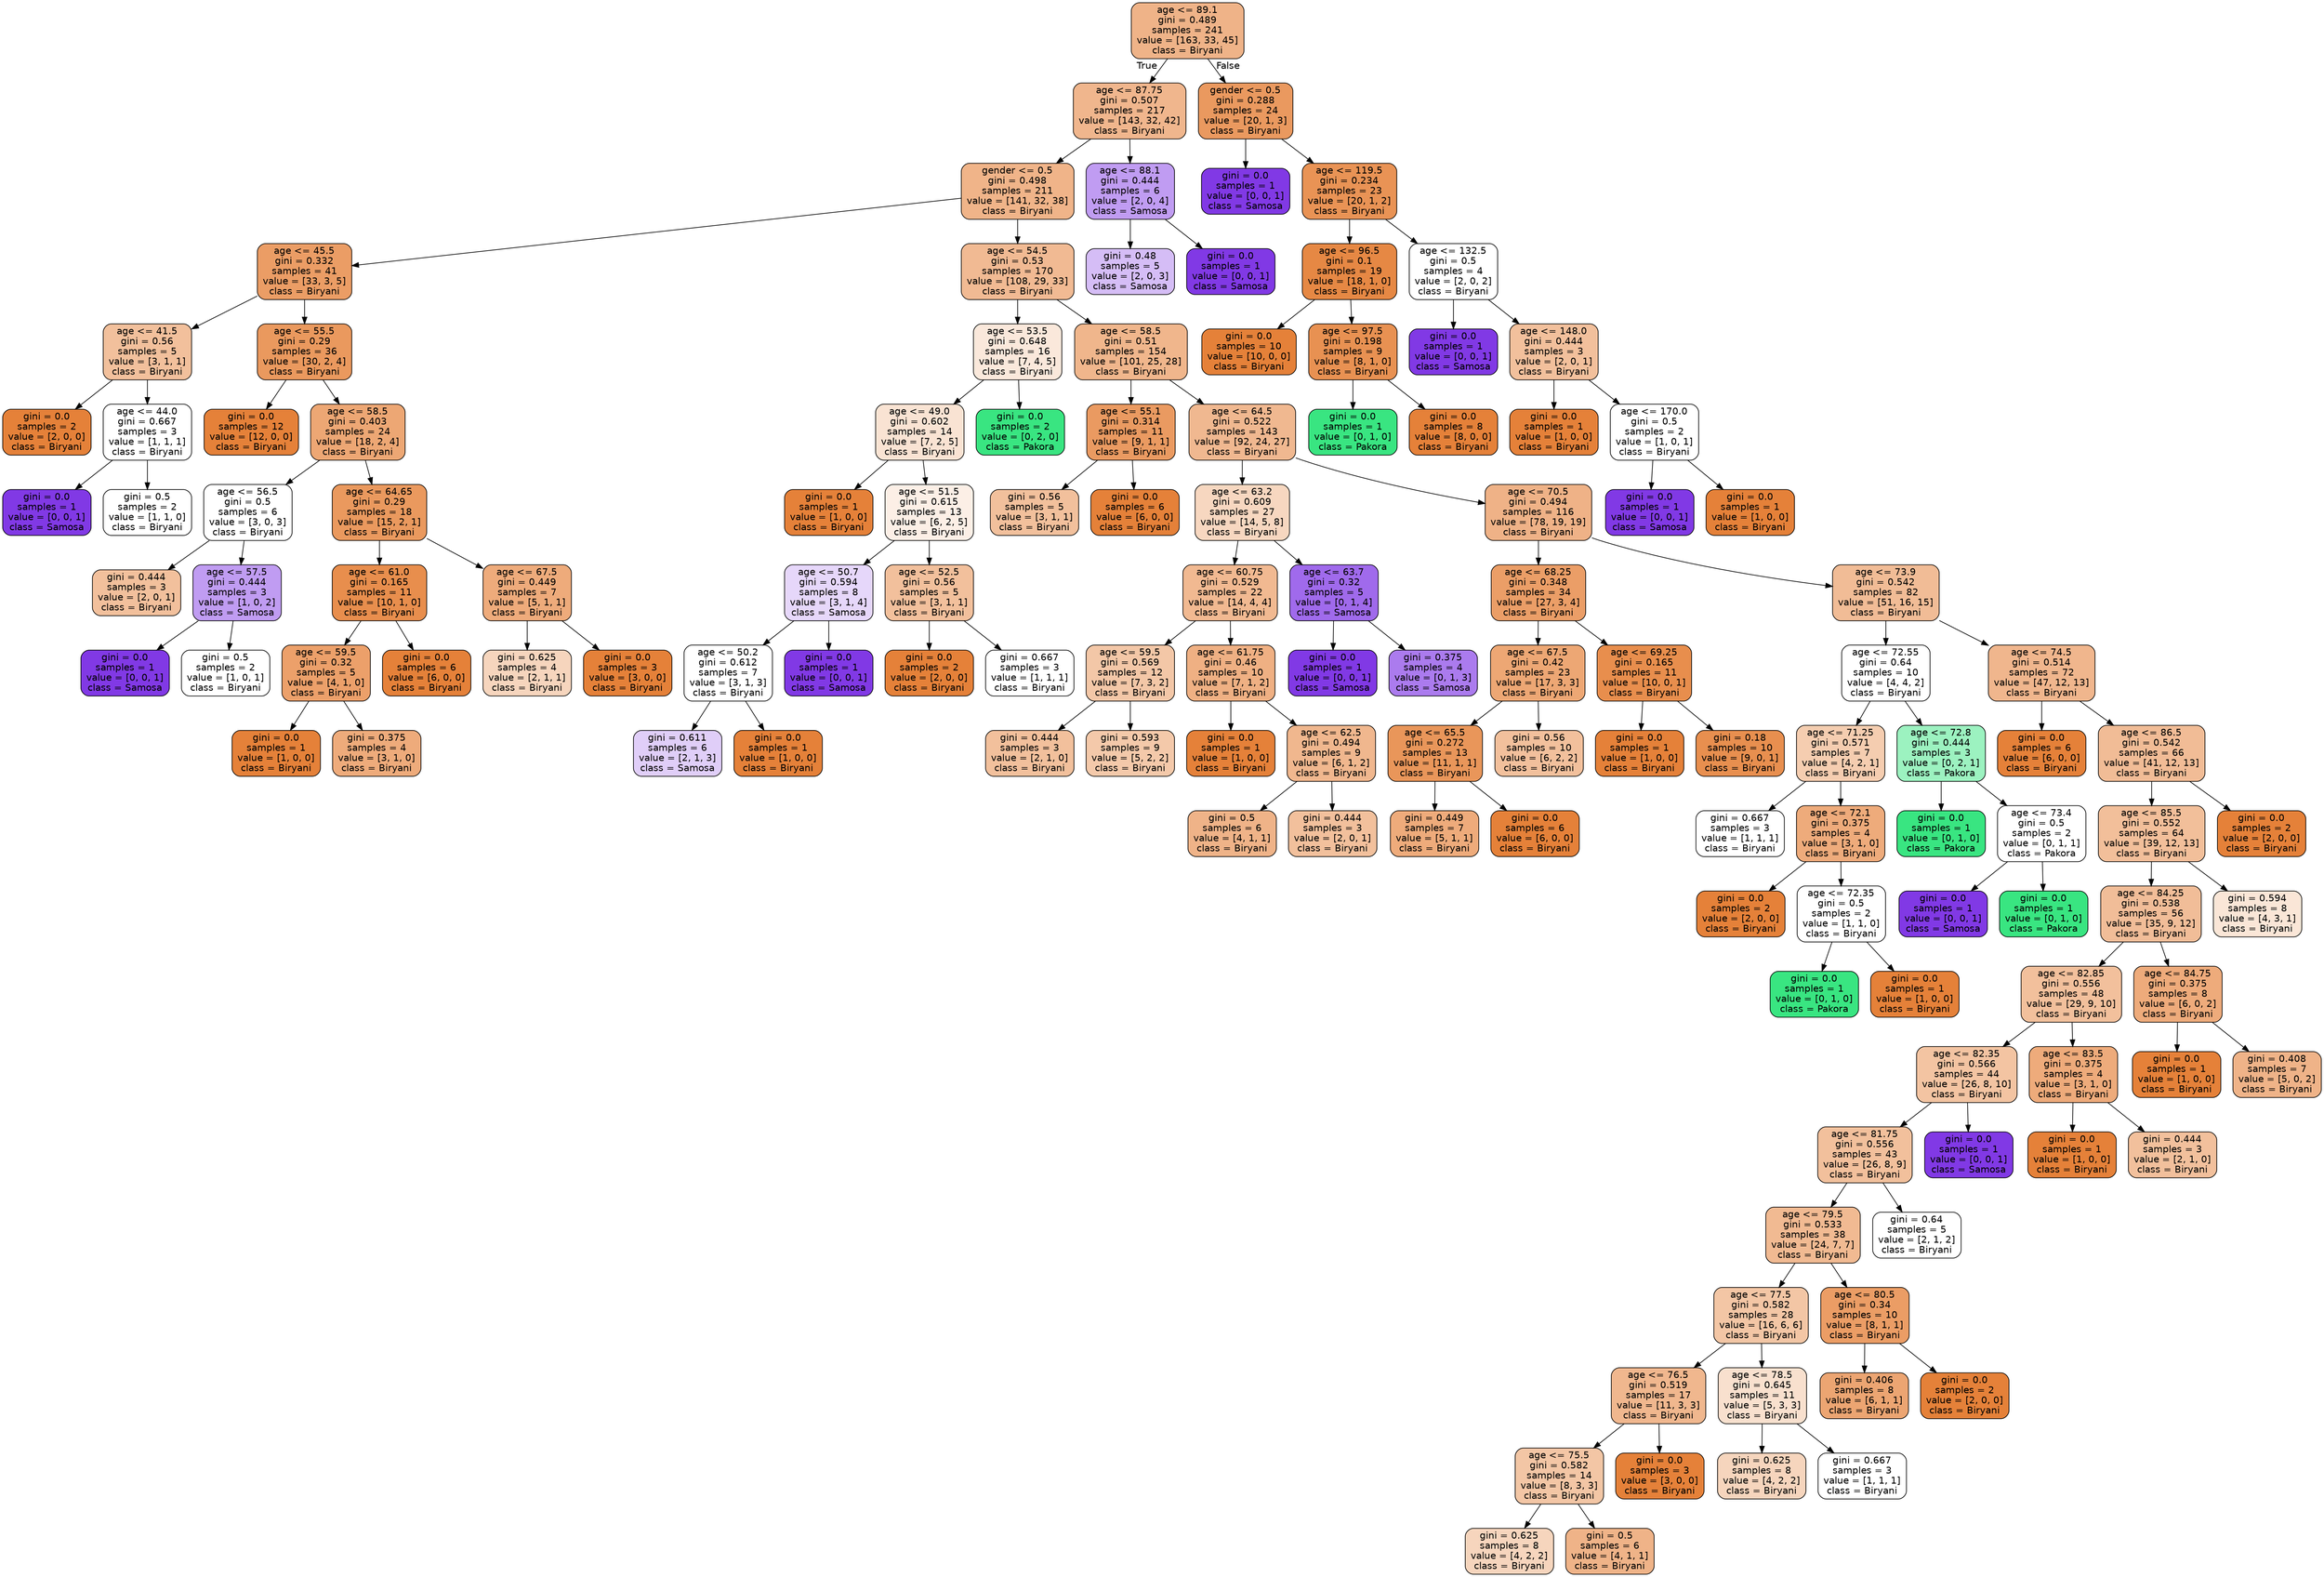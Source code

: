 digraph Tree {
node [shape=box, style="filled, rounded", color="black", fontname="helvetica"] ;
edge [fontname="helvetica"] ;
0 [label="age <= 89.1\ngini = 0.489\nsamples = 241\nvalue = [163, 33, 45]\nclass = Biryani", fillcolor="#efb388"] ;
1 [label="age <= 87.75\ngini = 0.507\nsamples = 217\nvalue = [143, 32, 42]\nclass = Biryani", fillcolor="#f0b68d"] ;
0 -> 1 [labeldistance=2.5, labelangle=45, headlabel="True"] ;
2 [label="gender <= 0.5\ngini = 0.498\nsamples = 211\nvalue = [141, 32, 38]\nclass = Biryani", fillcolor="#f0b489"] ;
1 -> 2 ;
3 [label="age <= 45.5\ngini = 0.332\nsamples = 41\nvalue = [33, 3, 5]\nclass = Biryani", fillcolor="#eb9d65"] ;
2 -> 3 ;
4 [label="age <= 41.5\ngini = 0.56\nsamples = 5\nvalue = [3, 1, 1]\nclass = Biryani", fillcolor="#f2c09c"] ;
3 -> 4 ;
5 [label="gini = 0.0\nsamples = 2\nvalue = [2, 0, 0]\nclass = Biryani", fillcolor="#e58139"] ;
4 -> 5 ;
6 [label="age <= 44.0\ngini = 0.667\nsamples = 3\nvalue = [1, 1, 1]\nclass = Biryani", fillcolor="#ffffff"] ;
4 -> 6 ;
7 [label="gini = 0.0\nsamples = 1\nvalue = [0, 0, 1]\nclass = Samosa", fillcolor="#8139e5"] ;
6 -> 7 ;
8 [label="gini = 0.5\nsamples = 2\nvalue = [1, 1, 0]\nclass = Biryani", fillcolor="#ffffff"] ;
6 -> 8 ;
9 [label="age <= 55.5\ngini = 0.29\nsamples = 36\nvalue = [30, 2, 4]\nclass = Biryani", fillcolor="#ea995e"] ;
3 -> 9 ;
10 [label="gini = 0.0\nsamples = 12\nvalue = [12, 0, 0]\nclass = Biryani", fillcolor="#e58139"] ;
9 -> 10 ;
11 [label="age <= 58.5\ngini = 0.403\nsamples = 24\nvalue = [18, 2, 4]\nclass = Biryani", fillcolor="#eda774"] ;
9 -> 11 ;
12 [label="age <= 56.5\ngini = 0.5\nsamples = 6\nvalue = [3, 0, 3]\nclass = Biryani", fillcolor="#ffffff"] ;
11 -> 12 ;
13 [label="gini = 0.444\nsamples = 3\nvalue = [2, 0, 1]\nclass = Biryani", fillcolor="#f2c09c"] ;
12 -> 13 ;
14 [label="age <= 57.5\ngini = 0.444\nsamples = 3\nvalue = [1, 0, 2]\nclass = Samosa", fillcolor="#c09cf2"] ;
12 -> 14 ;
15 [label="gini = 0.0\nsamples = 1\nvalue = [0, 0, 1]\nclass = Samosa", fillcolor="#8139e5"] ;
14 -> 15 ;
16 [label="gini = 0.5\nsamples = 2\nvalue = [1, 0, 1]\nclass = Biryani", fillcolor="#ffffff"] ;
14 -> 16 ;
17 [label="age <= 64.65\ngini = 0.29\nsamples = 18\nvalue = [15, 2, 1]\nclass = Biryani", fillcolor="#ea995e"] ;
11 -> 17 ;
18 [label="age <= 61.0\ngini = 0.165\nsamples = 11\nvalue = [10, 1, 0]\nclass = Biryani", fillcolor="#e88e4d"] ;
17 -> 18 ;
19 [label="age <= 59.5\ngini = 0.32\nsamples = 5\nvalue = [4, 1, 0]\nclass = Biryani", fillcolor="#eca06a"] ;
18 -> 19 ;
20 [label="gini = 0.0\nsamples = 1\nvalue = [1, 0, 0]\nclass = Biryani", fillcolor="#e58139"] ;
19 -> 20 ;
21 [label="gini = 0.375\nsamples = 4\nvalue = [3, 1, 0]\nclass = Biryani", fillcolor="#eeab7b"] ;
19 -> 21 ;
22 [label="gini = 0.0\nsamples = 6\nvalue = [6, 0, 0]\nclass = Biryani", fillcolor="#e58139"] ;
18 -> 22 ;
23 [label="age <= 67.5\ngini = 0.449\nsamples = 7\nvalue = [5, 1, 1]\nclass = Biryani", fillcolor="#eeab7b"] ;
17 -> 23 ;
24 [label="gini = 0.625\nsamples = 4\nvalue = [2, 1, 1]\nclass = Biryani", fillcolor="#f6d5bd"] ;
23 -> 24 ;
25 [label="gini = 0.0\nsamples = 3\nvalue = [3, 0, 0]\nclass = Biryani", fillcolor="#e58139"] ;
23 -> 25 ;
26 [label="age <= 54.5\ngini = 0.53\nsamples = 170\nvalue = [108, 29, 33]\nclass = Biryani", fillcolor="#f1ba93"] ;
2 -> 26 ;
27 [label="age <= 53.5\ngini = 0.648\nsamples = 16\nvalue = [7, 4, 5]\nclass = Biryani", fillcolor="#fae8db"] ;
26 -> 27 ;
28 [label="age <= 49.0\ngini = 0.602\nsamples = 14\nvalue = [7, 2, 5]\nclass = Biryani", fillcolor="#f9e3d3"] ;
27 -> 28 ;
29 [label="gini = 0.0\nsamples = 1\nvalue = [1, 0, 0]\nclass = Biryani", fillcolor="#e58139"] ;
28 -> 29 ;
30 [label="age <= 51.5\ngini = 0.615\nsamples = 13\nvalue = [6, 2, 5]\nclass = Biryani", fillcolor="#fcefe6"] ;
28 -> 30 ;
31 [label="age <= 50.7\ngini = 0.594\nsamples = 8\nvalue = [3, 1, 4]\nclass = Samosa", fillcolor="#e6d7fa"] ;
30 -> 31 ;
32 [label="age <= 50.2\ngini = 0.612\nsamples = 7\nvalue = [3, 1, 3]\nclass = Biryani", fillcolor="#ffffff"] ;
31 -> 32 ;
33 [label="gini = 0.611\nsamples = 6\nvalue = [2, 1, 3]\nclass = Samosa", fillcolor="#e0cef8"] ;
32 -> 33 ;
34 [label="gini = 0.0\nsamples = 1\nvalue = [1, 0, 0]\nclass = Biryani", fillcolor="#e58139"] ;
32 -> 34 ;
35 [label="gini = 0.0\nsamples = 1\nvalue = [0, 0, 1]\nclass = Samosa", fillcolor="#8139e5"] ;
31 -> 35 ;
36 [label="age <= 52.5\ngini = 0.56\nsamples = 5\nvalue = [3, 1, 1]\nclass = Biryani", fillcolor="#f2c09c"] ;
30 -> 36 ;
37 [label="gini = 0.0\nsamples = 2\nvalue = [2, 0, 0]\nclass = Biryani", fillcolor="#e58139"] ;
36 -> 37 ;
38 [label="gini = 0.667\nsamples = 3\nvalue = [1, 1, 1]\nclass = Biryani", fillcolor="#ffffff"] ;
36 -> 38 ;
39 [label="gini = 0.0\nsamples = 2\nvalue = [0, 2, 0]\nclass = Pakora", fillcolor="#39e581"] ;
27 -> 39 ;
40 [label="age <= 58.5\ngini = 0.51\nsamples = 154\nvalue = [101, 25, 28]\nclass = Biryani", fillcolor="#f0b68c"] ;
26 -> 40 ;
41 [label="age <= 55.1\ngini = 0.314\nsamples = 11\nvalue = [9, 1, 1]\nclass = Biryani", fillcolor="#ea9a61"] ;
40 -> 41 ;
42 [label="gini = 0.56\nsamples = 5\nvalue = [3, 1, 1]\nclass = Biryani", fillcolor="#f2c09c"] ;
41 -> 42 ;
43 [label="gini = 0.0\nsamples = 6\nvalue = [6, 0, 0]\nclass = Biryani", fillcolor="#e58139"] ;
41 -> 43 ;
44 [label="age <= 64.5\ngini = 0.522\nsamples = 143\nvalue = [92, 24, 27]\nclass = Biryani", fillcolor="#f0b890"] ;
40 -> 44 ;
45 [label="age <= 63.2\ngini = 0.609\nsamples = 27\nvalue = [14, 5, 8]\nclass = Biryani", fillcolor="#f7d7c0"] ;
44 -> 45 ;
46 [label="age <= 60.75\ngini = 0.529\nsamples = 22\nvalue = [14, 4, 4]\nclass = Biryani", fillcolor="#f1b991"] ;
45 -> 46 ;
47 [label="age <= 59.5\ngini = 0.569\nsamples = 12\nvalue = [7, 3, 2]\nclass = Biryani", fillcolor="#f3c7a7"] ;
46 -> 47 ;
48 [label="gini = 0.444\nsamples = 3\nvalue = [2, 1, 0]\nclass = Biryani", fillcolor="#f2c09c"] ;
47 -> 48 ;
49 [label="gini = 0.593\nsamples = 9\nvalue = [5, 2, 2]\nclass = Biryani", fillcolor="#f4c9aa"] ;
47 -> 49 ;
50 [label="age <= 61.75\ngini = 0.46\nsamples = 10\nvalue = [7, 1, 2]\nclass = Biryani", fillcolor="#efb083"] ;
46 -> 50 ;
51 [label="gini = 0.0\nsamples = 1\nvalue = [1, 0, 0]\nclass = Biryani", fillcolor="#e58139"] ;
50 -> 51 ;
52 [label="age <= 62.5\ngini = 0.494\nsamples = 9\nvalue = [6, 1, 2]\nclass = Biryani", fillcolor="#f0b78e"] ;
50 -> 52 ;
53 [label="gini = 0.5\nsamples = 6\nvalue = [4, 1, 1]\nclass = Biryani", fillcolor="#efb388"] ;
52 -> 53 ;
54 [label="gini = 0.444\nsamples = 3\nvalue = [2, 0, 1]\nclass = Biryani", fillcolor="#f2c09c"] ;
52 -> 54 ;
55 [label="age <= 63.7\ngini = 0.32\nsamples = 5\nvalue = [0, 1, 4]\nclass = Samosa", fillcolor="#a06aec"] ;
45 -> 55 ;
56 [label="gini = 0.0\nsamples = 1\nvalue = [0, 0, 1]\nclass = Samosa", fillcolor="#8139e5"] ;
55 -> 56 ;
57 [label="gini = 0.375\nsamples = 4\nvalue = [0, 1, 3]\nclass = Samosa", fillcolor="#ab7bee"] ;
55 -> 57 ;
58 [label="age <= 70.5\ngini = 0.494\nsamples = 116\nvalue = [78, 19, 19]\nclass = Biryani", fillcolor="#efb287"] ;
44 -> 58 ;
59 [label="age <= 68.25\ngini = 0.348\nsamples = 34\nvalue = [27, 3, 4]\nclass = Biryani", fillcolor="#eb9e67"] ;
58 -> 59 ;
60 [label="age <= 67.5\ngini = 0.42\nsamples = 23\nvalue = [17, 3, 3]\nclass = Biryani", fillcolor="#eda774"] ;
59 -> 60 ;
61 [label="age <= 65.5\ngini = 0.272\nsamples = 13\nvalue = [11, 1, 1]\nclass = Biryani", fillcolor="#e9965a"] ;
60 -> 61 ;
62 [label="gini = 0.449\nsamples = 7\nvalue = [5, 1, 1]\nclass = Biryani", fillcolor="#eeab7b"] ;
61 -> 62 ;
63 [label="gini = 0.0\nsamples = 6\nvalue = [6, 0, 0]\nclass = Biryani", fillcolor="#e58139"] ;
61 -> 63 ;
64 [label="gini = 0.56\nsamples = 10\nvalue = [6, 2, 2]\nclass = Biryani", fillcolor="#f2c09c"] ;
60 -> 64 ;
65 [label="age <= 69.25\ngini = 0.165\nsamples = 11\nvalue = [10, 0, 1]\nclass = Biryani", fillcolor="#e88e4d"] ;
59 -> 65 ;
66 [label="gini = 0.0\nsamples = 1\nvalue = [1, 0, 0]\nclass = Biryani", fillcolor="#e58139"] ;
65 -> 66 ;
67 [label="gini = 0.18\nsamples = 10\nvalue = [9, 0, 1]\nclass = Biryani", fillcolor="#e88f4f"] ;
65 -> 67 ;
68 [label="age <= 73.9\ngini = 0.542\nsamples = 82\nvalue = [51, 16, 15]\nclass = Biryani", fillcolor="#f1bc96"] ;
58 -> 68 ;
69 [label="age <= 72.55\ngini = 0.64\nsamples = 10\nvalue = [4, 4, 2]\nclass = Biryani", fillcolor="#ffffff"] ;
68 -> 69 ;
70 [label="age <= 71.25\ngini = 0.571\nsamples = 7\nvalue = [4, 2, 1]\nclass = Biryani", fillcolor="#f5cdb0"] ;
69 -> 70 ;
71 [label="gini = 0.667\nsamples = 3\nvalue = [1, 1, 1]\nclass = Biryani", fillcolor="#ffffff"] ;
70 -> 71 ;
72 [label="age <= 72.1\ngini = 0.375\nsamples = 4\nvalue = [3, 1, 0]\nclass = Biryani", fillcolor="#eeab7b"] ;
70 -> 72 ;
73 [label="gini = 0.0\nsamples = 2\nvalue = [2, 0, 0]\nclass = Biryani", fillcolor="#e58139"] ;
72 -> 73 ;
74 [label="age <= 72.35\ngini = 0.5\nsamples = 2\nvalue = [1, 1, 0]\nclass = Biryani", fillcolor="#ffffff"] ;
72 -> 74 ;
75 [label="gini = 0.0\nsamples = 1\nvalue = [0, 1, 0]\nclass = Pakora", fillcolor="#39e581"] ;
74 -> 75 ;
76 [label="gini = 0.0\nsamples = 1\nvalue = [1, 0, 0]\nclass = Biryani", fillcolor="#e58139"] ;
74 -> 76 ;
77 [label="age <= 72.8\ngini = 0.444\nsamples = 3\nvalue = [0, 2, 1]\nclass = Pakora", fillcolor="#9cf2c0"] ;
69 -> 77 ;
78 [label="gini = 0.0\nsamples = 1\nvalue = [0, 1, 0]\nclass = Pakora", fillcolor="#39e581"] ;
77 -> 78 ;
79 [label="age <= 73.4\ngini = 0.5\nsamples = 2\nvalue = [0, 1, 1]\nclass = Pakora", fillcolor="#ffffff"] ;
77 -> 79 ;
80 [label="gini = 0.0\nsamples = 1\nvalue = [0, 0, 1]\nclass = Samosa", fillcolor="#8139e5"] ;
79 -> 80 ;
81 [label="gini = 0.0\nsamples = 1\nvalue = [0, 1, 0]\nclass = Pakora", fillcolor="#39e581"] ;
79 -> 81 ;
82 [label="age <= 74.5\ngini = 0.514\nsamples = 72\nvalue = [47, 12, 13]\nclass = Biryani", fillcolor="#f0b68d"] ;
68 -> 82 ;
83 [label="gini = 0.0\nsamples = 6\nvalue = [6, 0, 0]\nclass = Biryani", fillcolor="#e58139"] ;
82 -> 83 ;
84 [label="age <= 86.5\ngini = 0.542\nsamples = 66\nvalue = [41, 12, 13]\nclass = Biryani", fillcolor="#f1bc96"] ;
82 -> 84 ;
85 [label="age <= 85.5\ngini = 0.552\nsamples = 64\nvalue = [39, 12, 13]\nclass = Biryani", fillcolor="#f2bf9a"] ;
84 -> 85 ;
86 [label="age <= 84.25\ngini = 0.538\nsamples = 56\nvalue = [35, 9, 12]\nclass = Biryani", fillcolor="#f1bd98"] ;
85 -> 86 ;
87 [label="age <= 82.85\ngini = 0.556\nsamples = 48\nvalue = [29, 9, 10]\nclass = Biryani", fillcolor="#f2c09c"] ;
86 -> 87 ;
88 [label="age <= 82.35\ngini = 0.566\nsamples = 44\nvalue = [26, 8, 10]\nclass = Biryani", fillcolor="#f3c4a2"] ;
87 -> 88 ;
89 [label="age <= 81.75\ngini = 0.556\nsamples = 43\nvalue = [26, 8, 9]\nclass = Biryani", fillcolor="#f2c09c"] ;
88 -> 89 ;
90 [label="age <= 79.5\ngini = 0.533\nsamples = 38\nvalue = [24, 7, 7]\nclass = Biryani", fillcolor="#f1ba92"] ;
89 -> 90 ;
91 [label="age <= 77.5\ngini = 0.582\nsamples = 28\nvalue = [16, 6, 6]\nclass = Biryani", fillcolor="#f3c6a5"] ;
90 -> 91 ;
92 [label="age <= 76.5\ngini = 0.519\nsamples = 17\nvalue = [11, 3, 3]\nclass = Biryani", fillcolor="#f0b78e"] ;
91 -> 92 ;
93 [label="age <= 75.5\ngini = 0.582\nsamples = 14\nvalue = [8, 3, 3]\nclass = Biryani", fillcolor="#f3c6a5"] ;
92 -> 93 ;
94 [label="gini = 0.625\nsamples = 8\nvalue = [4, 2, 2]\nclass = Biryani", fillcolor="#f6d5bd"] ;
93 -> 94 ;
95 [label="gini = 0.5\nsamples = 6\nvalue = [4, 1, 1]\nclass = Biryani", fillcolor="#efb388"] ;
93 -> 95 ;
96 [label="gini = 0.0\nsamples = 3\nvalue = [3, 0, 0]\nclass = Biryani", fillcolor="#e58139"] ;
92 -> 96 ;
97 [label="age <= 78.5\ngini = 0.645\nsamples = 11\nvalue = [5, 3, 3]\nclass = Biryani", fillcolor="#f8e0ce"] ;
91 -> 97 ;
98 [label="gini = 0.625\nsamples = 8\nvalue = [4, 2, 2]\nclass = Biryani", fillcolor="#f6d5bd"] ;
97 -> 98 ;
99 [label="gini = 0.667\nsamples = 3\nvalue = [1, 1, 1]\nclass = Biryani", fillcolor="#ffffff"] ;
97 -> 99 ;
100 [label="age <= 80.5\ngini = 0.34\nsamples = 10\nvalue = [8, 1, 1]\nclass = Biryani", fillcolor="#eb9d65"] ;
90 -> 100 ;
101 [label="gini = 0.406\nsamples = 8\nvalue = [6, 1, 1]\nclass = Biryani", fillcolor="#eca572"] ;
100 -> 101 ;
102 [label="gini = 0.0\nsamples = 2\nvalue = [2, 0, 0]\nclass = Biryani", fillcolor="#e58139"] ;
100 -> 102 ;
103 [label="gini = 0.64\nsamples = 5\nvalue = [2, 1, 2]\nclass = Biryani", fillcolor="#ffffff"] ;
89 -> 103 ;
104 [label="gini = 0.0\nsamples = 1\nvalue = [0, 0, 1]\nclass = Samosa", fillcolor="#8139e5"] ;
88 -> 104 ;
105 [label="age <= 83.5\ngini = 0.375\nsamples = 4\nvalue = [3, 1, 0]\nclass = Biryani", fillcolor="#eeab7b"] ;
87 -> 105 ;
106 [label="gini = 0.0\nsamples = 1\nvalue = [1, 0, 0]\nclass = Biryani", fillcolor="#e58139"] ;
105 -> 106 ;
107 [label="gini = 0.444\nsamples = 3\nvalue = [2, 1, 0]\nclass = Biryani", fillcolor="#f2c09c"] ;
105 -> 107 ;
108 [label="age <= 84.75\ngini = 0.375\nsamples = 8\nvalue = [6, 0, 2]\nclass = Biryani", fillcolor="#eeab7b"] ;
86 -> 108 ;
109 [label="gini = 0.0\nsamples = 1\nvalue = [1, 0, 0]\nclass = Biryani", fillcolor="#e58139"] ;
108 -> 109 ;
110 [label="gini = 0.408\nsamples = 7\nvalue = [5, 0, 2]\nclass = Biryani", fillcolor="#efb388"] ;
108 -> 110 ;
111 [label="gini = 0.594\nsamples = 8\nvalue = [4, 3, 1]\nclass = Biryani", fillcolor="#fae6d7"] ;
85 -> 111 ;
112 [label="gini = 0.0\nsamples = 2\nvalue = [2, 0, 0]\nclass = Biryani", fillcolor="#e58139"] ;
84 -> 112 ;
113 [label="age <= 88.1\ngini = 0.444\nsamples = 6\nvalue = [2, 0, 4]\nclass = Samosa", fillcolor="#c09cf2"] ;
1 -> 113 ;
114 [label="gini = 0.48\nsamples = 5\nvalue = [2, 0, 3]\nclass = Samosa", fillcolor="#d5bdf6"] ;
113 -> 114 ;
115 [label="gini = 0.0\nsamples = 1\nvalue = [0, 0, 1]\nclass = Samosa", fillcolor="#8139e5"] ;
113 -> 115 ;
116 [label="gender <= 0.5\ngini = 0.288\nsamples = 24\nvalue = [20, 1, 3]\nclass = Biryani", fillcolor="#ea995f"] ;
0 -> 116 [labeldistance=2.5, labelangle=-45, headlabel="False"] ;
117 [label="gini = 0.0\nsamples = 1\nvalue = [0, 0, 1]\nclass = Samosa", fillcolor="#8139e5"] ;
116 -> 117 ;
118 [label="age <= 119.5\ngini = 0.234\nsamples = 23\nvalue = [20, 1, 2]\nclass = Biryani", fillcolor="#e99355"] ;
116 -> 118 ;
119 [label="age <= 96.5\ngini = 0.1\nsamples = 19\nvalue = [18, 1, 0]\nclass = Biryani", fillcolor="#e68844"] ;
118 -> 119 ;
120 [label="gini = 0.0\nsamples = 10\nvalue = [10, 0, 0]\nclass = Biryani", fillcolor="#e58139"] ;
119 -> 120 ;
121 [label="age <= 97.5\ngini = 0.198\nsamples = 9\nvalue = [8, 1, 0]\nclass = Biryani", fillcolor="#e89152"] ;
119 -> 121 ;
122 [label="gini = 0.0\nsamples = 1\nvalue = [0, 1, 0]\nclass = Pakora", fillcolor="#39e581"] ;
121 -> 122 ;
123 [label="gini = 0.0\nsamples = 8\nvalue = [8, 0, 0]\nclass = Biryani", fillcolor="#e58139"] ;
121 -> 123 ;
124 [label="age <= 132.5\ngini = 0.5\nsamples = 4\nvalue = [2, 0, 2]\nclass = Biryani", fillcolor="#ffffff"] ;
118 -> 124 ;
125 [label="gini = 0.0\nsamples = 1\nvalue = [0, 0, 1]\nclass = Samosa", fillcolor="#8139e5"] ;
124 -> 125 ;
126 [label="age <= 148.0\ngini = 0.444\nsamples = 3\nvalue = [2, 0, 1]\nclass = Biryani", fillcolor="#f2c09c"] ;
124 -> 126 ;
127 [label="gini = 0.0\nsamples = 1\nvalue = [1, 0, 0]\nclass = Biryani", fillcolor="#e58139"] ;
126 -> 127 ;
128 [label="age <= 170.0\ngini = 0.5\nsamples = 2\nvalue = [1, 0, 1]\nclass = Biryani", fillcolor="#ffffff"] ;
126 -> 128 ;
129 [label="gini = 0.0\nsamples = 1\nvalue = [0, 0, 1]\nclass = Samosa", fillcolor="#8139e5"] ;
128 -> 129 ;
130 [label="gini = 0.0\nsamples = 1\nvalue = [1, 0, 0]\nclass = Biryani", fillcolor="#e58139"] ;
128 -> 130 ;
}